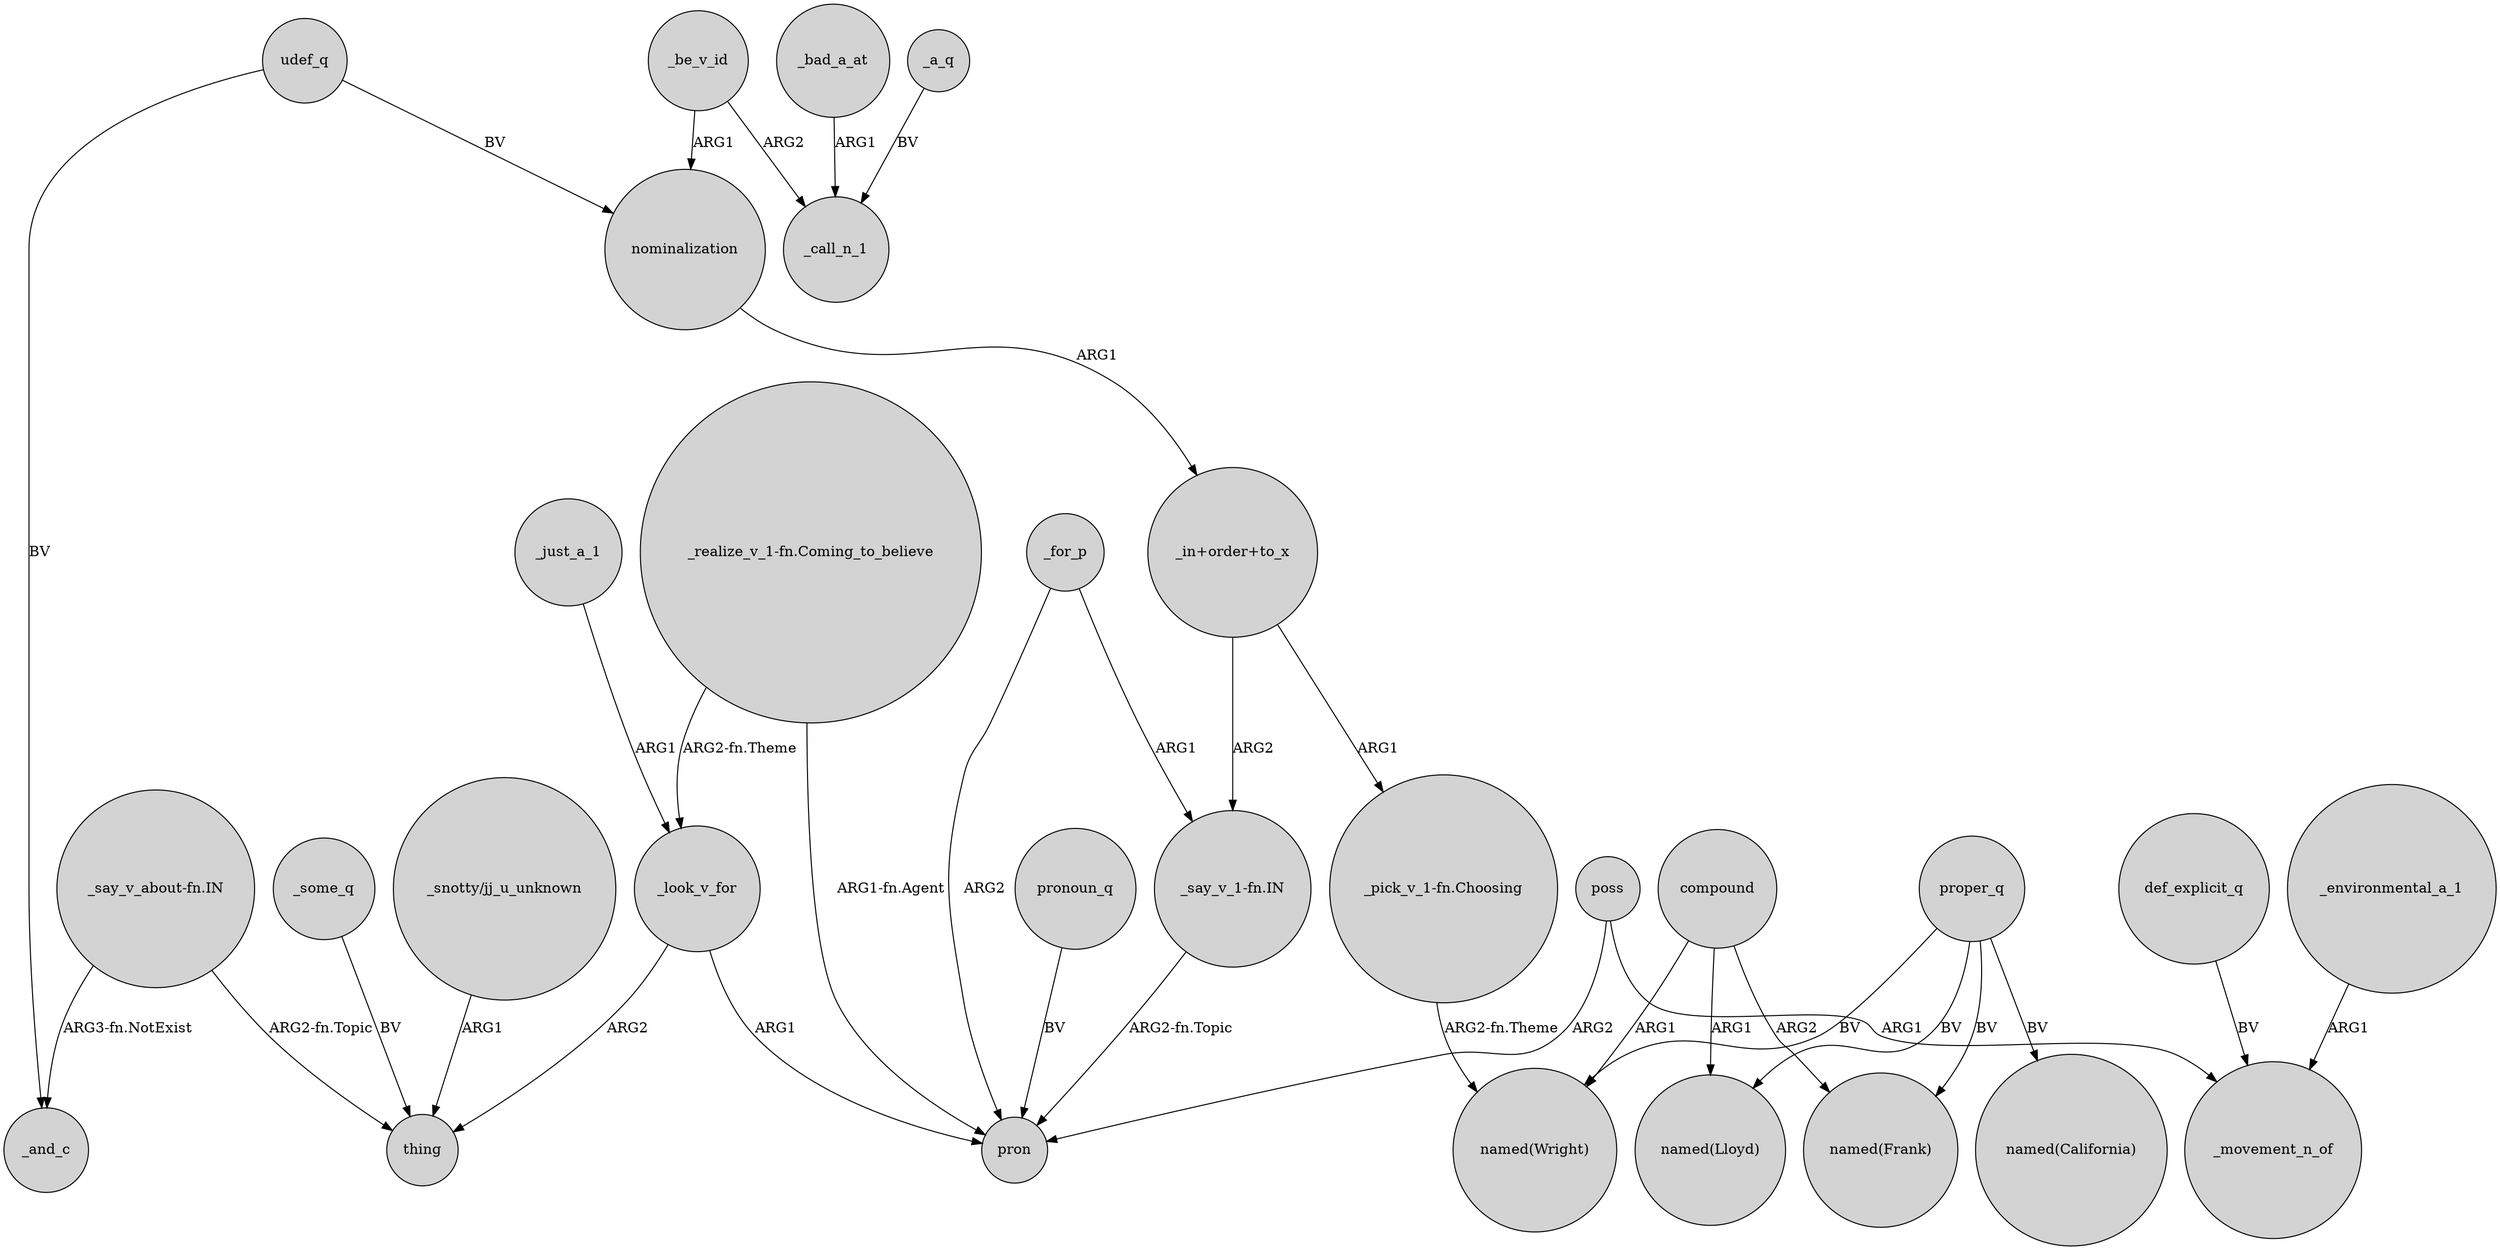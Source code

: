 digraph {
	node [shape=circle style=filled]
	poss -> pron [label=ARG2]
	"_realize_v_1-fn.Coming_to_believe" -> pron [label="ARG1-fn.Agent"]
	_some_q -> thing [label=BV]
	proper_q -> "named(Wright)" [label=BV]
	_be_v_id -> _call_n_1 [label=ARG2]
	"_say_v_about-fn.IN" -> _and_c [label="ARG3-fn.NotExist"]
	_environmental_a_1 -> _movement_n_of [label=ARG1]
	_be_v_id -> nominalization [label=ARG1]
	def_explicit_q -> _movement_n_of [label=BV]
	_just_a_1 -> _look_v_for [label=ARG1]
	proper_q -> "named(California)" [label=BV]
	_bad_a_at -> _call_n_1 [label=ARG1]
	proper_q -> "named(Frank)" [label=BV]
	_for_p -> "_say_v_1-fn.IN" [label=ARG1]
	proper_q -> "named(Lloyd)" [label=BV]
	pronoun_q -> pron [label=BV]
	_look_v_for -> pron [label=ARG1]
	_a_q -> _call_n_1 [label=BV]
	nominalization -> "_in+order+to_x" [label=ARG1]
	_for_p -> pron [label=ARG2]
	"_say_v_1-fn.IN" -> pron [label="ARG2-fn.Topic"]
	udef_q -> nominalization [label=BV]
	"_in+order+to_x" -> "_say_v_1-fn.IN" [label=ARG2]
	"_realize_v_1-fn.Coming_to_believe" -> _look_v_for [label="ARG2-fn.Theme"]
	poss -> _movement_n_of [label=ARG1]
	"_say_v_about-fn.IN" -> thing [label="ARG2-fn.Topic"]
	_look_v_for -> thing [label=ARG2]
	"_in+order+to_x" -> "_pick_v_1-fn.Choosing" [label=ARG1]
	udef_q -> _and_c [label=BV]
	compound -> "named(Lloyd)" [label=ARG1]
	compound -> "named(Frank)" [label=ARG2]
	"_pick_v_1-fn.Choosing" -> "named(Wright)" [label="ARG2-fn.Theme"]
	compound -> "named(Wright)" [label=ARG1]
	"_snotty/jj_u_unknown" -> thing [label=ARG1]
}
